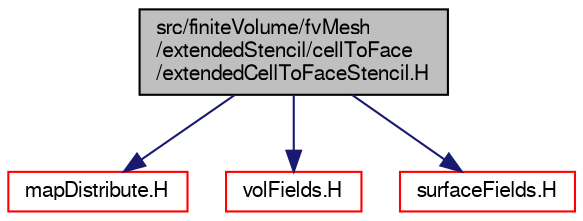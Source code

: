 digraph "src/finiteVolume/fvMesh/extendedStencil/cellToFace/extendedCellToFaceStencil.H"
{
  bgcolor="transparent";
  edge [fontname="FreeSans",fontsize="10",labelfontname="FreeSans",labelfontsize="10"];
  node [fontname="FreeSans",fontsize="10",shape=record];
  Node0 [label="src/finiteVolume/fvMesh\l/extendedStencil/cellToFace\l/extendedCellToFaceStencil.H",height=0.2,width=0.4,color="black", fillcolor="grey75", style="filled", fontcolor="black"];
  Node0 -> Node1 [color="midnightblue",fontsize="10",style="solid",fontname="FreeSans"];
  Node1 [label="mapDistribute.H",height=0.2,width=0.4,color="red",URL="$a11576.html"];
  Node0 -> Node168 [color="midnightblue",fontsize="10",style="solid",fontname="FreeSans"];
  Node168 [label="volFields.H",height=0.2,width=0.4,color="red",URL="$a02750.html"];
  Node0 -> Node312 [color="midnightblue",fontsize="10",style="solid",fontname="FreeSans"];
  Node312 [label="surfaceFields.H",height=0.2,width=0.4,color="red",URL="$a02735.html",tooltip="Foam::surfaceFields. "];
}
